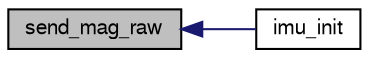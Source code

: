 digraph "send_mag_raw"
{
  edge [fontname="FreeSans",fontsize="10",labelfontname="FreeSans",labelfontsize="10"];
  node [fontname="FreeSans",fontsize="10",shape=record];
  rankdir="LR";
  Node1 [label="send_mag_raw",height=0.2,width=0.4,color="black", fillcolor="grey75", style="filled", fontcolor="black"];
  Node1 -> Node2 [dir="back",color="midnightblue",fontsize="10",style="solid",fontname="FreeSans"];
  Node2 [label="imu_init",height=0.2,width=0.4,color="black", fillcolor="white", style="filled",URL="$imu_8h.html#a86a06fe7a9831292bd92867da2d12f80"];
}
